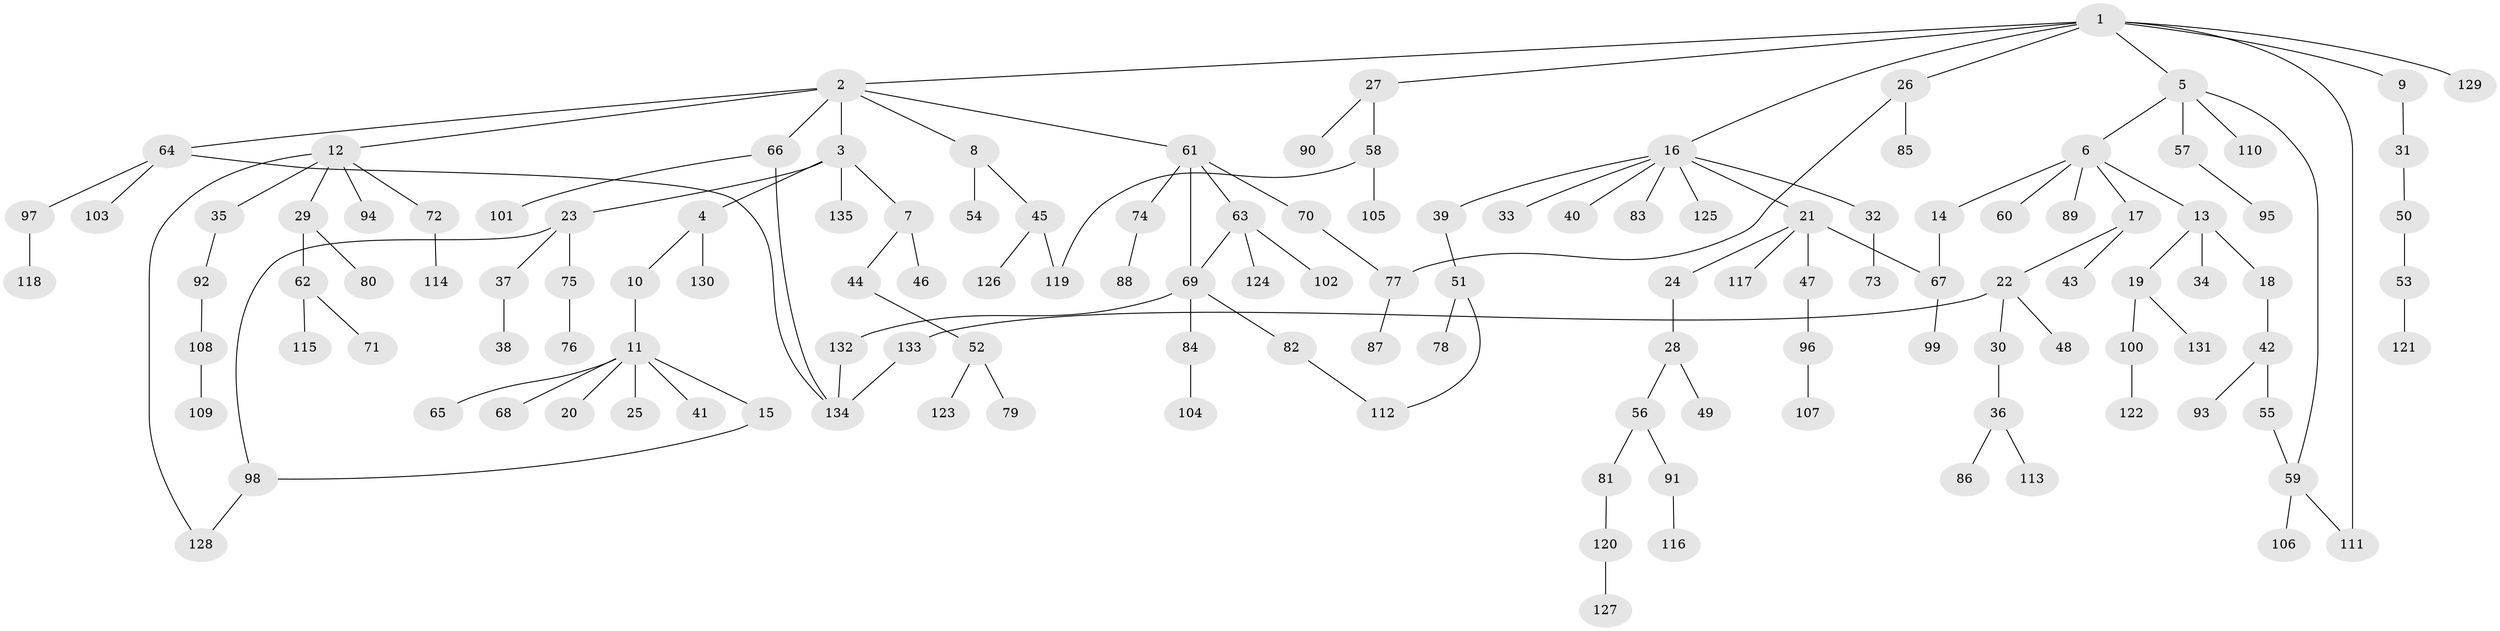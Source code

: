 // coarse degree distribution, {1: 0.5679012345679012, 7: 0.012345679012345678, 2: 0.2716049382716049, 3: 0.024691358024691357, 4: 0.06172839506172839, 6: 0.024691358024691357, 8: 0.012345679012345678, 13: 0.012345679012345678, 18: 0.012345679012345678}
// Generated by graph-tools (version 1.1) at 2025/45/03/04/25 21:45:30]
// undirected, 135 vertices, 146 edges
graph export_dot {
graph [start="1"]
  node [color=gray90,style=filled];
  1;
  2;
  3;
  4;
  5;
  6;
  7;
  8;
  9;
  10;
  11;
  12;
  13;
  14;
  15;
  16;
  17;
  18;
  19;
  20;
  21;
  22;
  23;
  24;
  25;
  26;
  27;
  28;
  29;
  30;
  31;
  32;
  33;
  34;
  35;
  36;
  37;
  38;
  39;
  40;
  41;
  42;
  43;
  44;
  45;
  46;
  47;
  48;
  49;
  50;
  51;
  52;
  53;
  54;
  55;
  56;
  57;
  58;
  59;
  60;
  61;
  62;
  63;
  64;
  65;
  66;
  67;
  68;
  69;
  70;
  71;
  72;
  73;
  74;
  75;
  76;
  77;
  78;
  79;
  80;
  81;
  82;
  83;
  84;
  85;
  86;
  87;
  88;
  89;
  90;
  91;
  92;
  93;
  94;
  95;
  96;
  97;
  98;
  99;
  100;
  101;
  102;
  103;
  104;
  105;
  106;
  107;
  108;
  109;
  110;
  111;
  112;
  113;
  114;
  115;
  116;
  117;
  118;
  119;
  120;
  121;
  122;
  123;
  124;
  125;
  126;
  127;
  128;
  129;
  130;
  131;
  132;
  133;
  134;
  135;
  1 -- 2;
  1 -- 5;
  1 -- 9;
  1 -- 16;
  1 -- 26;
  1 -- 27;
  1 -- 111;
  1 -- 129;
  2 -- 3;
  2 -- 8;
  2 -- 12;
  2 -- 61;
  2 -- 64;
  2 -- 66;
  3 -- 4;
  3 -- 7;
  3 -- 23;
  3 -- 135;
  4 -- 10;
  4 -- 130;
  5 -- 6;
  5 -- 57;
  5 -- 59;
  5 -- 110;
  6 -- 13;
  6 -- 14;
  6 -- 17;
  6 -- 60;
  6 -- 89;
  7 -- 44;
  7 -- 46;
  8 -- 45;
  8 -- 54;
  9 -- 31;
  10 -- 11;
  11 -- 15;
  11 -- 20;
  11 -- 25;
  11 -- 41;
  11 -- 65;
  11 -- 68;
  12 -- 29;
  12 -- 35;
  12 -- 72;
  12 -- 94;
  12 -- 128;
  13 -- 18;
  13 -- 19;
  13 -- 34;
  14 -- 67;
  15 -- 98;
  16 -- 21;
  16 -- 32;
  16 -- 33;
  16 -- 39;
  16 -- 40;
  16 -- 83;
  16 -- 125;
  17 -- 22;
  17 -- 43;
  18 -- 42;
  19 -- 100;
  19 -- 131;
  21 -- 24;
  21 -- 47;
  21 -- 67;
  21 -- 117;
  22 -- 30;
  22 -- 48;
  22 -- 133;
  23 -- 37;
  23 -- 75;
  23 -- 98;
  24 -- 28;
  26 -- 77;
  26 -- 85;
  27 -- 58;
  27 -- 90;
  28 -- 49;
  28 -- 56;
  29 -- 62;
  29 -- 80;
  30 -- 36;
  31 -- 50;
  32 -- 73;
  35 -- 92;
  36 -- 86;
  36 -- 113;
  37 -- 38;
  39 -- 51;
  42 -- 55;
  42 -- 93;
  44 -- 52;
  45 -- 126;
  45 -- 119;
  47 -- 96;
  50 -- 53;
  51 -- 78;
  51 -- 112;
  52 -- 79;
  52 -- 123;
  53 -- 121;
  55 -- 59;
  56 -- 81;
  56 -- 91;
  57 -- 95;
  58 -- 105;
  58 -- 119;
  59 -- 106;
  59 -- 111;
  61 -- 63;
  61 -- 69;
  61 -- 70;
  61 -- 74;
  62 -- 71;
  62 -- 115;
  63 -- 102;
  63 -- 124;
  63 -- 69;
  64 -- 97;
  64 -- 103;
  64 -- 134;
  66 -- 101;
  66 -- 134;
  67 -- 99;
  69 -- 82;
  69 -- 84;
  69 -- 132;
  70 -- 77;
  72 -- 114;
  74 -- 88;
  75 -- 76;
  77 -- 87;
  81 -- 120;
  82 -- 112;
  84 -- 104;
  91 -- 116;
  92 -- 108;
  96 -- 107;
  97 -- 118;
  98 -- 128;
  100 -- 122;
  108 -- 109;
  120 -- 127;
  132 -- 134;
  133 -- 134;
}
